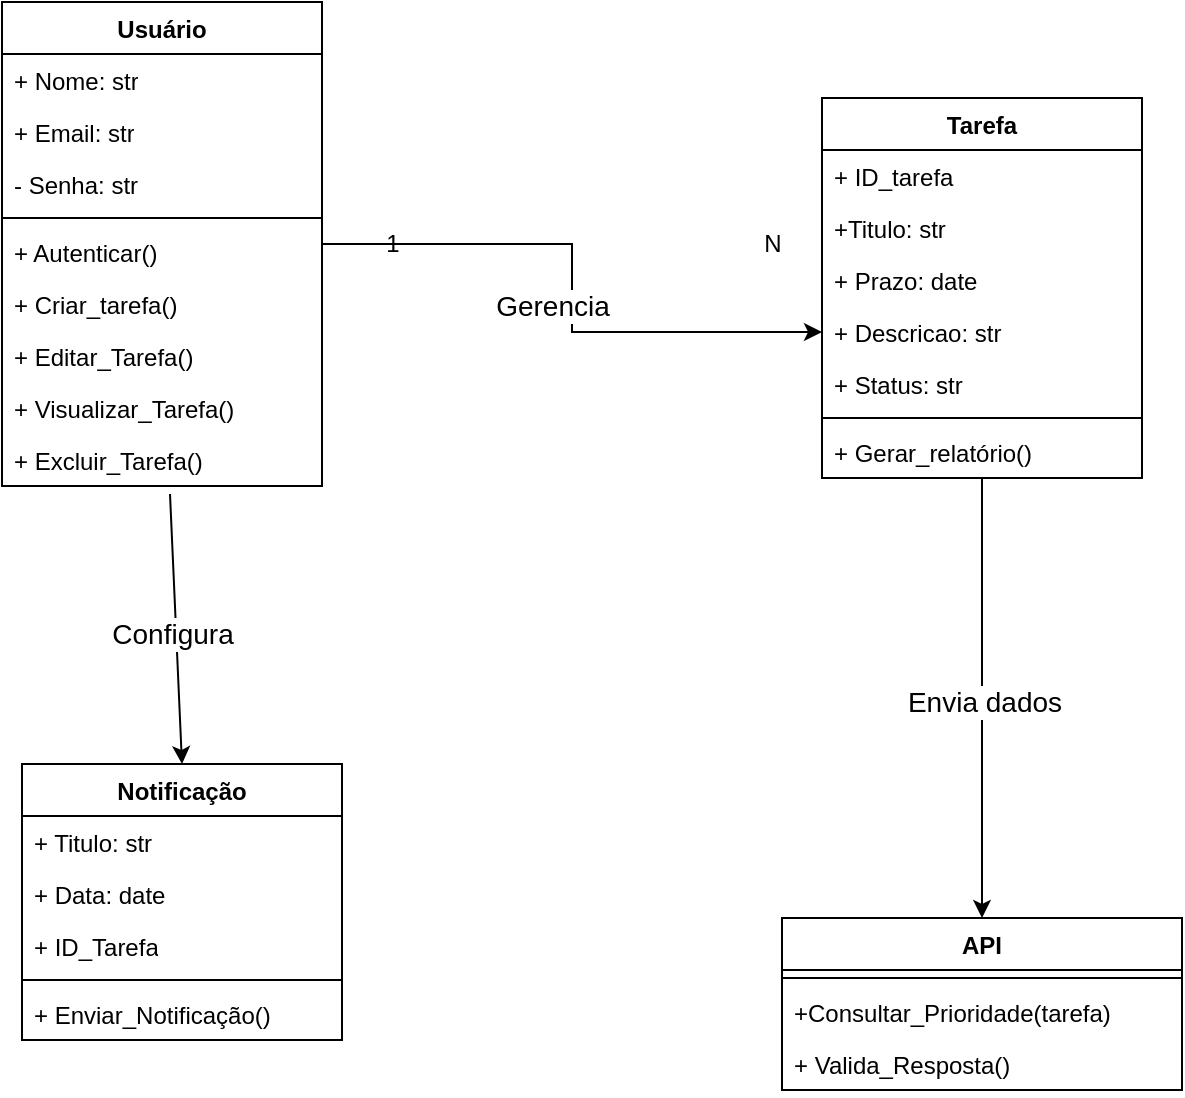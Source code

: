 <mxfile version="24.8.6">
  <diagram id="C5RBs43oDa-KdzZeNtuy" name="Page-1">
    <mxGraphModel grid="1" page="1" gridSize="10" guides="1" tooltips="1" connect="1" arrows="1" fold="1" pageScale="1" pageWidth="827" pageHeight="1169" math="0" shadow="0">
      <root>
        <mxCell id="WIyWlLk6GJQsqaUBKTNV-0" />
        <mxCell id="WIyWlLk6GJQsqaUBKTNV-1" parent="WIyWlLk6GJQsqaUBKTNV-0" />
        <mxCell id="J1bwyzqxNk9zGwMwTqqe-17" style="edgeStyle=orthogonalEdgeStyle;rounded=0;orthogonalLoop=1;jettySize=auto;html=1;entryX=0;entryY=0.5;entryDx=0;entryDy=0;" edge="1" parent="WIyWlLk6GJQsqaUBKTNV-1" source="J1bwyzqxNk9zGwMwTqqe-0" target="J1bwyzqxNk9zGwMwTqqe-13">
          <mxGeometry relative="1" as="geometry" />
        </mxCell>
        <mxCell id="J1bwyzqxNk9zGwMwTqqe-18" value="&lt;font style=&quot;font-size: 14px;&quot;&gt;Gerencia&lt;/font&gt;" style="edgeLabel;html=1;align=center;verticalAlign=middle;resizable=0;points=[];" connectable="0" vertex="1" parent="J1bwyzqxNk9zGwMwTqqe-17">
          <mxGeometry x="0.19" y="-3" relative="1" as="geometry">
            <mxPoint x="-16" y="-16" as="offset" />
          </mxGeometry>
        </mxCell>
        <mxCell id="J1bwyzqxNk9zGwMwTqqe-0" value="Usuário" style="swimlane;fontStyle=1;align=center;verticalAlign=top;childLayout=stackLayout;horizontal=1;startSize=26;horizontalStack=0;resizeParent=1;resizeParentMax=0;resizeLast=0;collapsible=1;marginBottom=0;whiteSpace=wrap;html=1;" vertex="1" parent="WIyWlLk6GJQsqaUBKTNV-1">
          <mxGeometry x="70" y="92" width="160" height="242" as="geometry" />
        </mxCell>
        <mxCell id="J1bwyzqxNk9zGwMwTqqe-1" value="+ Nome: str" style="text;strokeColor=none;fillColor=none;align=left;verticalAlign=top;spacingLeft=4;spacingRight=4;overflow=hidden;rotatable=0;points=[[0,0.5],[1,0.5]];portConstraint=eastwest;whiteSpace=wrap;html=1;" vertex="1" parent="J1bwyzqxNk9zGwMwTqqe-0">
          <mxGeometry y="26" width="160" height="26" as="geometry" />
        </mxCell>
        <mxCell id="J1bwyzqxNk9zGwMwTqqe-5" value="+ Email: str" style="text;strokeColor=none;fillColor=none;align=left;verticalAlign=top;spacingLeft=4;spacingRight=4;overflow=hidden;rotatable=0;points=[[0,0.5],[1,0.5]];portConstraint=eastwest;whiteSpace=wrap;html=1;" vertex="1" parent="J1bwyzqxNk9zGwMwTqqe-0">
          <mxGeometry y="52" width="160" height="26" as="geometry" />
        </mxCell>
        <mxCell id="J1bwyzqxNk9zGwMwTqqe-6" value="- Senha: str" style="text;strokeColor=none;fillColor=none;align=left;verticalAlign=top;spacingLeft=4;spacingRight=4;overflow=hidden;rotatable=0;points=[[0,0.5],[1,0.5]];portConstraint=eastwest;whiteSpace=wrap;html=1;" vertex="1" parent="J1bwyzqxNk9zGwMwTqqe-0">
          <mxGeometry y="78" width="160" height="26" as="geometry" />
        </mxCell>
        <mxCell id="J1bwyzqxNk9zGwMwTqqe-2" value="" style="line;strokeWidth=1;fillColor=none;align=left;verticalAlign=middle;spacingTop=-1;spacingLeft=3;spacingRight=3;rotatable=0;labelPosition=right;points=[];portConstraint=eastwest;strokeColor=inherit;" vertex="1" parent="J1bwyzqxNk9zGwMwTqqe-0">
          <mxGeometry y="104" width="160" height="8" as="geometry" />
        </mxCell>
        <mxCell id="J1bwyzqxNk9zGwMwTqqe-4" value="+ Autenticar()" style="text;strokeColor=none;fillColor=none;align=left;verticalAlign=top;spacingLeft=4;spacingRight=4;overflow=hidden;rotatable=0;points=[[0,0.5],[1,0.5]];portConstraint=eastwest;whiteSpace=wrap;html=1;" vertex="1" parent="J1bwyzqxNk9zGwMwTqqe-0">
          <mxGeometry y="112" width="160" height="26" as="geometry" />
        </mxCell>
        <mxCell id="Achhjg44F5edoABMlFTb-0" value="+ Criar_tarefa()" style="text;strokeColor=none;fillColor=none;align=left;verticalAlign=top;spacingLeft=4;spacingRight=4;overflow=hidden;rotatable=0;points=[[0,0.5],[1,0.5]];portConstraint=eastwest;whiteSpace=wrap;html=1;" vertex="1" parent="J1bwyzqxNk9zGwMwTqqe-0">
          <mxGeometry y="138" width="160" height="26" as="geometry" />
        </mxCell>
        <mxCell id="Achhjg44F5edoABMlFTb-1" value="+ Editar_Tarefa()" style="text;strokeColor=none;fillColor=none;align=left;verticalAlign=top;spacingLeft=4;spacingRight=4;overflow=hidden;rotatable=0;points=[[0,0.5],[1,0.5]];portConstraint=eastwest;whiteSpace=wrap;html=1;" vertex="1" parent="J1bwyzqxNk9zGwMwTqqe-0">
          <mxGeometry y="164" width="160" height="26" as="geometry" />
        </mxCell>
        <mxCell id="Achhjg44F5edoABMlFTb-3" value="+ Visualizar_Tarefa()" style="text;strokeColor=none;fillColor=none;align=left;verticalAlign=top;spacingLeft=4;spacingRight=4;overflow=hidden;rotatable=0;points=[[0,0.5],[1,0.5]];portConstraint=eastwest;whiteSpace=wrap;html=1;" vertex="1" parent="J1bwyzqxNk9zGwMwTqqe-0">
          <mxGeometry y="190" width="160" height="26" as="geometry" />
        </mxCell>
        <mxCell id="Achhjg44F5edoABMlFTb-2" value="+ Excluir_Tarefa()" style="text;strokeColor=none;fillColor=none;align=left;verticalAlign=top;spacingLeft=4;spacingRight=4;overflow=hidden;rotatable=0;points=[[0,0.5],[1,0.5]];portConstraint=eastwest;whiteSpace=wrap;html=1;" vertex="1" parent="J1bwyzqxNk9zGwMwTqqe-0">
          <mxGeometry y="216" width="160" height="26" as="geometry" />
        </mxCell>
        <mxCell id="J1bwyzqxNk9zGwMwTqqe-7" value="Tarefa" style="swimlane;fontStyle=1;align=center;verticalAlign=top;childLayout=stackLayout;horizontal=1;startSize=26;horizontalStack=0;resizeParent=1;resizeParentMax=0;resizeLast=0;collapsible=1;marginBottom=0;whiteSpace=wrap;html=1;" vertex="1" parent="WIyWlLk6GJQsqaUBKTNV-1">
          <mxGeometry x="480" y="140" width="160" height="190" as="geometry" />
        </mxCell>
        <mxCell id="J1bwyzqxNk9zGwMwTqqe-21" value="+ ID_tarefa" style="text;strokeColor=none;fillColor=none;align=left;verticalAlign=top;spacingLeft=4;spacingRight=4;overflow=hidden;rotatable=0;points=[[0,0.5],[1,0.5]];portConstraint=eastwest;whiteSpace=wrap;html=1;" vertex="1" parent="J1bwyzqxNk9zGwMwTqqe-7">
          <mxGeometry y="26" width="160" height="26" as="geometry" />
        </mxCell>
        <mxCell id="J1bwyzqxNk9zGwMwTqqe-8" value="+Titulo: str" style="text;strokeColor=none;fillColor=none;align=left;verticalAlign=top;spacingLeft=4;spacingRight=4;overflow=hidden;rotatable=0;points=[[0,0.5],[1,0.5]];portConstraint=eastwest;whiteSpace=wrap;html=1;" vertex="1" parent="J1bwyzqxNk9zGwMwTqqe-7">
          <mxGeometry y="52" width="160" height="26" as="geometry" />
        </mxCell>
        <mxCell id="J1bwyzqxNk9zGwMwTqqe-12" value="+ Prazo: date" style="text;strokeColor=none;fillColor=none;align=left;verticalAlign=top;spacingLeft=4;spacingRight=4;overflow=hidden;rotatable=0;points=[[0,0.5],[1,0.5]];portConstraint=eastwest;whiteSpace=wrap;html=1;" vertex="1" parent="J1bwyzqxNk9zGwMwTqqe-7">
          <mxGeometry y="78" width="160" height="26" as="geometry" />
        </mxCell>
        <mxCell id="J1bwyzqxNk9zGwMwTqqe-13" value="+ Descricao: str" style="text;strokeColor=none;fillColor=none;align=left;verticalAlign=top;spacingLeft=4;spacingRight=4;overflow=hidden;rotatable=0;points=[[0,0.5],[1,0.5]];portConstraint=eastwest;whiteSpace=wrap;html=1;" vertex="1" parent="J1bwyzqxNk9zGwMwTqqe-7">
          <mxGeometry y="104" width="160" height="26" as="geometry" />
        </mxCell>
        <mxCell id="J1bwyzqxNk9zGwMwTqqe-11" value="+ Status: str&amp;nbsp;" style="text;strokeColor=none;fillColor=none;align=left;verticalAlign=top;spacingLeft=4;spacingRight=4;overflow=hidden;rotatable=0;points=[[0,0.5],[1,0.5]];portConstraint=eastwest;whiteSpace=wrap;html=1;" vertex="1" parent="J1bwyzqxNk9zGwMwTqqe-7">
          <mxGeometry y="130" width="160" height="26" as="geometry" />
        </mxCell>
        <mxCell id="J1bwyzqxNk9zGwMwTqqe-9" value="" style="line;strokeWidth=1;fillColor=none;align=left;verticalAlign=middle;spacingTop=-1;spacingLeft=3;spacingRight=3;rotatable=0;labelPosition=right;points=[];portConstraint=eastwest;strokeColor=inherit;" vertex="1" parent="J1bwyzqxNk9zGwMwTqqe-7">
          <mxGeometry y="156" width="160" height="8" as="geometry" />
        </mxCell>
        <mxCell id="Achhjg44F5edoABMlFTb-4" value="+ Gerar_relatório()" style="text;strokeColor=none;fillColor=none;align=left;verticalAlign=top;spacingLeft=4;spacingRight=4;overflow=hidden;rotatable=0;points=[[0,0.5],[1,0.5]];portConstraint=eastwest;whiteSpace=wrap;html=1;" vertex="1" parent="J1bwyzqxNk9zGwMwTqqe-7">
          <mxGeometry y="164" width="160" height="26" as="geometry" />
        </mxCell>
        <mxCell id="J1bwyzqxNk9zGwMwTqqe-19" value="1" style="text;html=1;align=center;verticalAlign=middle;resizable=0;points=[];autosize=1;strokeColor=none;fillColor=none;" vertex="1" parent="WIyWlLk6GJQsqaUBKTNV-1">
          <mxGeometry x="250" y="198" width="30" height="30" as="geometry" />
        </mxCell>
        <mxCell id="J1bwyzqxNk9zGwMwTqqe-20" value="N" style="text;html=1;align=center;verticalAlign=middle;resizable=0;points=[];autosize=1;strokeColor=none;fillColor=none;" vertex="1" parent="WIyWlLk6GJQsqaUBKTNV-1">
          <mxGeometry x="440" y="198" width="30" height="30" as="geometry" />
        </mxCell>
        <mxCell id="J1bwyzqxNk9zGwMwTqqe-22" value="Notificação" style="swimlane;fontStyle=1;align=center;verticalAlign=top;childLayout=stackLayout;horizontal=1;startSize=26;horizontalStack=0;resizeParent=1;resizeParentMax=0;resizeLast=0;collapsible=1;marginBottom=0;whiteSpace=wrap;html=1;" vertex="1" parent="WIyWlLk6GJQsqaUBKTNV-1">
          <mxGeometry x="80" y="473" width="160" height="138" as="geometry" />
        </mxCell>
        <mxCell id="J1bwyzqxNk9zGwMwTqqe-23" value="+ Titulo: str" style="text;strokeColor=none;fillColor=none;align=left;verticalAlign=top;spacingLeft=4;spacingRight=4;overflow=hidden;rotatable=0;points=[[0,0.5],[1,0.5]];portConstraint=eastwest;whiteSpace=wrap;html=1;" vertex="1" parent="J1bwyzqxNk9zGwMwTqqe-22">
          <mxGeometry y="26" width="160" height="26" as="geometry" />
        </mxCell>
        <mxCell id="J1bwyzqxNk9zGwMwTqqe-26" value="+ Data: date" style="text;strokeColor=none;fillColor=none;align=left;verticalAlign=top;spacingLeft=4;spacingRight=4;overflow=hidden;rotatable=0;points=[[0,0.5],[1,0.5]];portConstraint=eastwest;whiteSpace=wrap;html=1;" vertex="1" parent="J1bwyzqxNk9zGwMwTqqe-22">
          <mxGeometry y="52" width="160" height="26" as="geometry" />
        </mxCell>
        <mxCell id="J1bwyzqxNk9zGwMwTqqe-36" value="+ ID_Tarefa" style="text;strokeColor=none;fillColor=none;align=left;verticalAlign=top;spacingLeft=4;spacingRight=4;overflow=hidden;rotatable=0;points=[[0,0.5],[1,0.5]];portConstraint=eastwest;whiteSpace=wrap;html=1;" vertex="1" parent="J1bwyzqxNk9zGwMwTqqe-22">
          <mxGeometry y="78" width="160" height="26" as="geometry" />
        </mxCell>
        <mxCell id="J1bwyzqxNk9zGwMwTqqe-24" value="" style="line;strokeWidth=1;fillColor=none;align=left;verticalAlign=middle;spacingTop=-1;spacingLeft=3;spacingRight=3;rotatable=0;labelPosition=right;points=[];portConstraint=eastwest;strokeColor=inherit;" vertex="1" parent="J1bwyzqxNk9zGwMwTqqe-22">
          <mxGeometry y="104" width="160" height="8" as="geometry" />
        </mxCell>
        <mxCell id="J1bwyzqxNk9zGwMwTqqe-25" value="+ Enviar_Notificação()" style="text;strokeColor=none;fillColor=none;align=left;verticalAlign=top;spacingLeft=4;spacingRight=4;overflow=hidden;rotatable=0;points=[[0,0.5],[1,0.5]];portConstraint=eastwest;whiteSpace=wrap;html=1;" vertex="1" parent="J1bwyzqxNk9zGwMwTqqe-22">
          <mxGeometry y="112" width="160" height="26" as="geometry" />
        </mxCell>
        <mxCell id="J1bwyzqxNk9zGwMwTqqe-27" style="rounded=0;orthogonalLoop=1;jettySize=auto;html=1;entryX=0.5;entryY=0;entryDx=0;entryDy=0;exitX=0.525;exitY=1.154;exitDx=0;exitDy=0;exitPerimeter=0;" edge="1" parent="WIyWlLk6GJQsqaUBKTNV-1" source="Achhjg44F5edoABMlFTb-2" target="J1bwyzqxNk9zGwMwTqqe-22">
          <mxGeometry relative="1" as="geometry" />
        </mxCell>
        <mxCell id="J1bwyzqxNk9zGwMwTqqe-28" value="&lt;font style=&quot;font-size: 14px;&quot;&gt;Configura&lt;/font&gt;" style="edgeLabel;html=1;align=center;verticalAlign=middle;resizable=0;points=[];" connectable="0" vertex="1" parent="J1bwyzqxNk9zGwMwTqqe-27">
          <mxGeometry x="0.033" y="-2" relative="1" as="geometry">
            <mxPoint as="offset" />
          </mxGeometry>
        </mxCell>
        <mxCell id="J1bwyzqxNk9zGwMwTqqe-29" value="API" style="swimlane;fontStyle=1;align=center;verticalAlign=top;childLayout=stackLayout;horizontal=1;startSize=26;horizontalStack=0;resizeParent=1;resizeParentMax=0;resizeLast=0;collapsible=1;marginBottom=0;whiteSpace=wrap;html=1;" vertex="1" parent="WIyWlLk6GJQsqaUBKTNV-1">
          <mxGeometry x="460" y="550" width="200" height="86" as="geometry" />
        </mxCell>
        <mxCell id="J1bwyzqxNk9zGwMwTqqe-31" value="" style="line;strokeWidth=1;fillColor=none;align=left;verticalAlign=middle;spacingTop=-1;spacingLeft=3;spacingRight=3;rotatable=0;labelPosition=right;points=[];portConstraint=eastwest;strokeColor=inherit;" vertex="1" parent="J1bwyzqxNk9zGwMwTqqe-29">
          <mxGeometry y="26" width="200" height="8" as="geometry" />
        </mxCell>
        <mxCell id="J1bwyzqxNk9zGwMwTqqe-32" value="+Consultar_Prioridade(tarefa)" style="text;strokeColor=none;fillColor=none;align=left;verticalAlign=top;spacingLeft=4;spacingRight=4;overflow=hidden;rotatable=0;points=[[0,0.5],[1,0.5]];portConstraint=eastwest;whiteSpace=wrap;html=1;" vertex="1" parent="J1bwyzqxNk9zGwMwTqqe-29">
          <mxGeometry y="34" width="200" height="26" as="geometry" />
        </mxCell>
        <mxCell id="J1bwyzqxNk9zGwMwTqqe-35" value="+ Valida_Resposta()" style="text;strokeColor=none;fillColor=none;align=left;verticalAlign=top;spacingLeft=4;spacingRight=4;overflow=hidden;rotatable=0;points=[[0,0.5],[1,0.5]];portConstraint=eastwest;whiteSpace=wrap;html=1;" vertex="1" parent="J1bwyzqxNk9zGwMwTqqe-29">
          <mxGeometry y="60" width="200" height="26" as="geometry" />
        </mxCell>
        <mxCell id="J1bwyzqxNk9zGwMwTqqe-33" style="rounded=0;orthogonalLoop=1;jettySize=auto;html=1;entryX=0.5;entryY=0;entryDx=0;entryDy=0;" edge="1" parent="WIyWlLk6GJQsqaUBKTNV-1" target="J1bwyzqxNk9zGwMwTqqe-29">
          <mxGeometry relative="1" as="geometry">
            <mxPoint x="560" y="330" as="sourcePoint" />
          </mxGeometry>
        </mxCell>
        <mxCell id="J1bwyzqxNk9zGwMwTqqe-34" value="&lt;font style=&quot;font-size: 14px;&quot;&gt;Envia dados&lt;/font&gt;" style="edgeLabel;html=1;align=center;verticalAlign=middle;resizable=0;points=[];" connectable="0" vertex="1" parent="J1bwyzqxNk9zGwMwTqqe-33">
          <mxGeometry x="0.014" y="1" relative="1" as="geometry">
            <mxPoint as="offset" />
          </mxGeometry>
        </mxCell>
      </root>
    </mxGraphModel>
  </diagram>
</mxfile>
